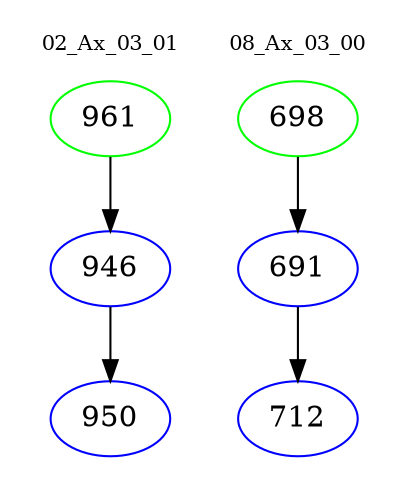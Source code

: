 digraph{
subgraph cluster_0 {
color = white
label = "02_Ax_03_01";
fontsize=10;
T0_961 [label="961", color="green"]
T0_961 -> T0_946 [color="black"]
T0_946 [label="946", color="blue"]
T0_946 -> T0_950 [color="black"]
T0_950 [label="950", color="blue"]
}
subgraph cluster_1 {
color = white
label = "08_Ax_03_00";
fontsize=10;
T1_698 [label="698", color="green"]
T1_698 -> T1_691 [color="black"]
T1_691 [label="691", color="blue"]
T1_691 -> T1_712 [color="black"]
T1_712 [label="712", color="blue"]
}
}
